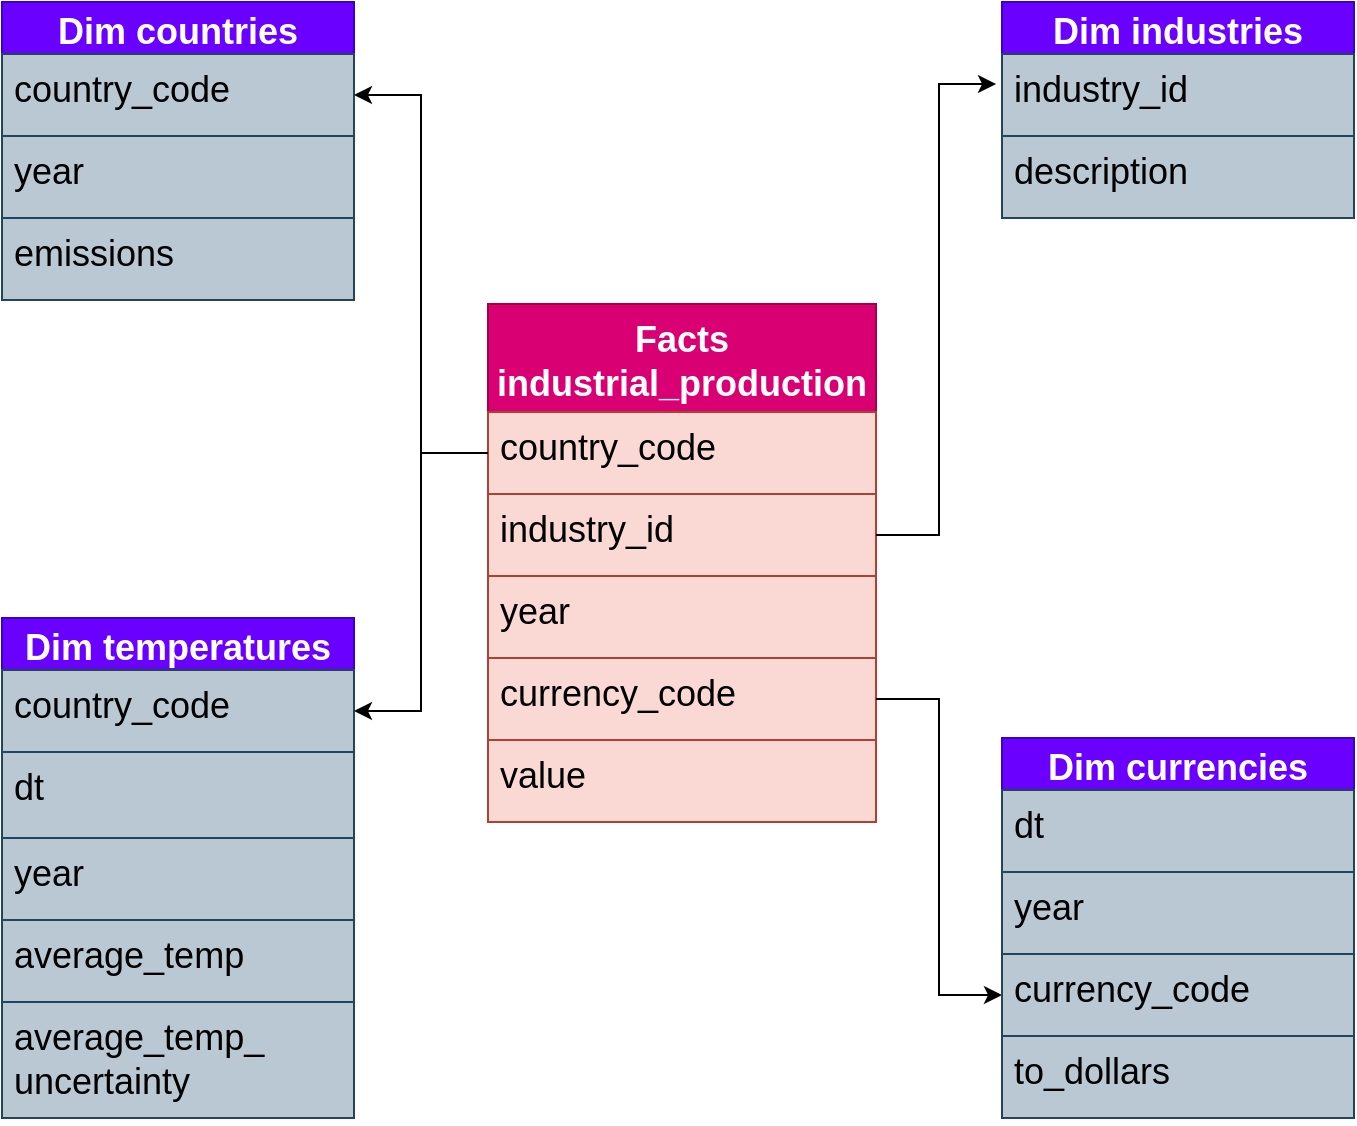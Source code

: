 <mxfile version="13.1.3">
    <diagram id="6hGFLwfOUW9BJ-s0fimq" name="Page-1">
        <mxGraphModel dx="1004" dy="771" grid="0" gridSize="10" guides="1" tooltips="1" connect="1" arrows="1" fold="1" page="1" pageScale="1" pageWidth="800" pageHeight="800" math="0" shadow="0">
            <root>
                <mxCell id="0"/>
                <mxCell id="1" parent="0"/>
                <mxCell id="31" value="" style="group" parent="1" vertex="1" connectable="0">
                    <mxGeometry x="303" y="271" width="194" height="249" as="geometry"/>
                </mxCell>
                <mxCell id="14" value="Facts&#10;industrial_production" style="swimlane;fontStyle=1;childLayout=stackLayout;horizontal=1;startSize=54;fillColor=#d80073;horizontalStack=0;resizeParent=1;resizeParentMax=0;resizeLast=0;collapsible=1;marginBottom=0;fontSize=18;fontFamily=Helvetica;strokeColor=#A50040;fontColor=#ffffff;" parent="31" vertex="1">
                    <mxGeometry width="194" height="177" as="geometry"/>
                </mxCell>
                <mxCell id="15" value="country_code" style="text;align=left;verticalAlign=top;spacingLeft=4;spacingRight=4;overflow=hidden;rotatable=0;points=[[0,0.5],[1,0.5]];portConstraint=eastwest;fontSize=18;fillColor=#fad9d5;strokeColor=#ae4132;fontColor=#000000;" parent="14" vertex="1">
                    <mxGeometry y="54" width="194" height="41" as="geometry"/>
                </mxCell>
                <mxCell id="16" value="industry_id" style="text;align=left;verticalAlign=top;spacingLeft=4;spacingRight=4;overflow=hidden;rotatable=0;points=[[0,0.5],[1,0.5]];portConstraint=eastwest;fontSize=18;fillColor=#fad9d5;strokeColor=#ae4132;fontColor=#000000;" parent="14" vertex="1">
                    <mxGeometry y="95" width="194" height="41" as="geometry"/>
                </mxCell>
                <mxCell id="17" value="year" style="text;align=left;verticalAlign=top;spacingLeft=4;spacingRight=4;overflow=hidden;rotatable=0;points=[[0,0.5],[1,0.5]];portConstraint=eastwest;fontSize=18;fillColor=#fad9d5;strokeColor=#ae4132;fontColor=#000000;" parent="14" vertex="1">
                    <mxGeometry y="136" width="194" height="41" as="geometry"/>
                </mxCell>
                <mxCell id="29" value="currency_code" style="text;align=left;verticalAlign=top;spacingLeft=4;spacingRight=4;overflow=hidden;rotatable=0;points=[[0,0.5],[1,0.5]];portConstraint=eastwest;fontSize=18;fillColor=#fad9d5;strokeColor=#ae4132;fontColor=#000000;" parent="31" vertex="1">
                    <mxGeometry y="177" width="194" height="41" as="geometry"/>
                </mxCell>
                <mxCell id="30" value="value" style="text;align=left;verticalAlign=top;spacingLeft=4;spacingRight=4;overflow=hidden;rotatable=0;points=[[0,0.5],[1,0.5]];portConstraint=eastwest;fontSize=18;fillColor=#fad9d5;strokeColor=#ae4132;fontColor=#000000;" parent="31" vertex="1">
                    <mxGeometry y="218" width="194" height="41" as="geometry"/>
                </mxCell>
                <mxCell id="32" value="Dim countries" style="swimlane;fontStyle=1;childLayout=stackLayout;horizontal=1;startSize=26;fillColor=#6a00ff;horizontalStack=0;resizeParent=1;resizeParentMax=0;resizeLast=0;collapsible=1;marginBottom=0;fontSize=18;fontFamily=Helvetica;strokeColor=#3700CC;fontColor=#ffffff;" parent="1" vertex="1">
                    <mxGeometry x="60" y="120" width="176" height="108" as="geometry"/>
                </mxCell>
                <mxCell id="33" value="country_code" style="text;align=left;verticalAlign=top;spacingLeft=4;spacingRight=4;overflow=hidden;rotatable=0;points=[[0,0.5],[1,0.5]];portConstraint=eastwest;fontSize=18;fillColor=#bac8d3;strokeColor=#23445d;fontColor=#000000;" parent="32" vertex="1">
                    <mxGeometry y="26" width="176" height="41" as="geometry"/>
                </mxCell>
                <mxCell id="34" value="year" style="text;align=left;verticalAlign=top;spacingLeft=4;spacingRight=4;overflow=hidden;rotatable=0;points=[[0,0.5],[1,0.5]];portConstraint=eastwest;fontSize=18;fillColor=#bac8d3;strokeColor=#23445d;fontColor=#000000;" parent="32" vertex="1">
                    <mxGeometry y="67" width="176" height="41" as="geometry"/>
                </mxCell>
                <mxCell id="42" value="emissions" style="text;align=left;verticalAlign=top;spacingLeft=4;spacingRight=4;overflow=hidden;rotatable=0;points=[[0,0.5],[1,0.5]];portConstraint=eastwest;fontSize=18;fillColor=#bac8d3;strokeColor=#23445d;fontColor=#000000;" parent="1" vertex="1">
                    <mxGeometry x="60" y="228" width="176" height="41" as="geometry"/>
                </mxCell>
                <mxCell id="44" value="Dim temperatures" style="swimlane;fontStyle=1;childLayout=stackLayout;horizontal=1;startSize=26;fillColor=#6a00ff;horizontalStack=0;resizeParent=1;resizeParentMax=0;resizeLast=0;collapsible=1;marginBottom=0;fontSize=18;fontFamily=Helvetica;strokeColor=#3700CC;fontColor=#ffffff;" parent="1" vertex="1">
                    <mxGeometry x="60" y="428" width="176" height="151" as="geometry"/>
                </mxCell>
                <mxCell id="45" value="country_code" style="text;align=left;verticalAlign=top;spacingLeft=4;spacingRight=4;overflow=hidden;rotatable=0;points=[[0,0.5],[1,0.5]];portConstraint=eastwest;fontSize=18;fillColor=#bac8d3;strokeColor=#23445d;fontColor=#000000;" parent="44" vertex="1">
                    <mxGeometry y="26" width="176" height="41" as="geometry"/>
                </mxCell>
                <mxCell id="46" value="dt" style="text;align=left;verticalAlign=top;spacingLeft=4;spacingRight=4;overflow=hidden;rotatable=0;points=[[0,0.5],[1,0.5]];portConstraint=eastwest;fontSize=18;fillColor=#bac8d3;strokeColor=#23445d;fontColor=#000000;" parent="44" vertex="1">
                    <mxGeometry y="67" width="176" height="43" as="geometry"/>
                </mxCell>
                <mxCell id="47" value="year" style="text;align=left;verticalAlign=top;spacingLeft=4;spacingRight=4;overflow=hidden;rotatable=0;points=[[0,0.5],[1,0.5]];portConstraint=eastwest;fontSize=18;fillColor=#bac8d3;strokeColor=#23445d;fontColor=#000000;" parent="44" vertex="1">
                    <mxGeometry y="110" width="176" height="41" as="geometry"/>
                </mxCell>
                <mxCell id="49" value="average_temp" style="text;align=left;verticalAlign=top;spacingLeft=4;spacingRight=4;overflow=hidden;rotatable=0;points=[[0,0.5],[1,0.5]];portConstraint=eastwest;fontSize=18;fillColor=#bac8d3;strokeColor=#23445d;fontColor=#000000;" parent="1" vertex="1">
                    <mxGeometry x="60" y="579" width="176" height="41" as="geometry"/>
                </mxCell>
                <mxCell id="50" value="average_temp_&#10;uncertainty" style="text;align=left;verticalAlign=top;spacingLeft=4;spacingRight=4;overflow=hidden;rotatable=0;points=[[0,0.5],[1,0.5]];portConstraint=eastwest;fontSize=18;fillColor=#bac8d3;strokeColor=#23445d;fontColor=#000000;" parent="1" vertex="1">
                    <mxGeometry x="60" y="620" width="176" height="58" as="geometry"/>
                </mxCell>
                <mxCell id="54" value="to_dollars" style="text;align=left;verticalAlign=top;spacingLeft=4;spacingRight=4;overflow=hidden;rotatable=0;points=[[0,0.5],[1,0.5]];portConstraint=eastwest;fontSize=18;fillColor=#bac8d3;strokeColor=#23445d;fontColor=#000000;" parent="1" vertex="1">
                    <mxGeometry x="560" y="637" width="176" height="41" as="geometry"/>
                </mxCell>
                <mxCell id="57" style="edgeStyle=orthogonalEdgeStyle;rounded=0;orthogonalLoop=1;jettySize=auto;html=1;entryX=1;entryY=0.5;entryDx=0;entryDy=0;" edge="1" parent="1" source="15" target="33">
                    <mxGeometry relative="1" as="geometry"/>
                </mxCell>
                <mxCell id="58" style="edgeStyle=orthogonalEdgeStyle;rounded=0;orthogonalLoop=1;jettySize=auto;html=1;entryX=1;entryY=0.5;entryDx=0;entryDy=0;" edge="1" parent="1" source="15" target="45">
                    <mxGeometry relative="1" as="geometry"/>
                </mxCell>
                <mxCell id="59" style="edgeStyle=orthogonalEdgeStyle;rounded=0;orthogonalLoop=1;jettySize=auto;html=1;entryX=0;entryY=0.5;entryDx=0;entryDy=0;" edge="1" parent="1" source="29" target="39">
                    <mxGeometry relative="1" as="geometry"/>
                </mxCell>
                <mxCell id="60" style="edgeStyle=orthogonalEdgeStyle;rounded=0;orthogonalLoop=1;jettySize=auto;html=1;entryX=-0.017;entryY=0.366;entryDx=0;entryDy=0;entryPerimeter=0;" edge="1" parent="1" source="16" target="52">
                    <mxGeometry relative="1" as="geometry"/>
                </mxCell>
                <mxCell id="37" value="Dim currencies" style="swimlane;fontStyle=1;childLayout=stackLayout;horizontal=1;startSize=26;fillColor=#6a00ff;horizontalStack=0;resizeParent=1;resizeParentMax=0;resizeLast=0;collapsible=1;marginBottom=0;fontSize=18;fontFamily=Helvetica;strokeColor=#3700CC;fontColor=#ffffff;" parent="1" vertex="1">
                    <mxGeometry x="560" y="488" width="176" height="149" as="geometry"/>
                </mxCell>
                <mxCell id="38" value="dt" style="text;align=left;verticalAlign=top;spacingLeft=4;spacingRight=4;overflow=hidden;rotatable=0;points=[[0,0.5],[1,0.5]];portConstraint=eastwest;fontSize=18;fillColor=#bac8d3;strokeColor=#23445d;fontColor=#000000;" parent="37" vertex="1">
                    <mxGeometry y="26" width="176" height="41" as="geometry"/>
                </mxCell>
                <mxCell id="40" value="year" style="text;align=left;verticalAlign=top;spacingLeft=4;spacingRight=4;overflow=hidden;rotatable=0;points=[[0,0.5],[1,0.5]];portConstraint=eastwest;fontSize=18;fillColor=#bac8d3;strokeColor=#23445d;fontColor=#000000;" parent="37" vertex="1">
                    <mxGeometry y="67" width="176" height="41" as="geometry"/>
                </mxCell>
                <mxCell id="39" value="currency_code&#10;" style="text;align=left;verticalAlign=top;spacingLeft=4;spacingRight=4;overflow=hidden;rotatable=0;points=[[0,0.5],[1,0.5]];portConstraint=eastwest;fontSize=18;fillColor=#bac8d3;strokeColor=#23445d;fontColor=#000000;" parent="37" vertex="1">
                    <mxGeometry y="108" width="176" height="41" as="geometry"/>
                </mxCell>
                <mxCell id="51" value="Dim industries" style="swimlane;fontStyle=1;childLayout=stackLayout;horizontal=1;startSize=26;fillColor=#6a00ff;horizontalStack=0;resizeParent=1;resizeParentMax=0;resizeLast=0;collapsible=1;marginBottom=0;fontSize=18;fontFamily=Helvetica;strokeColor=#3700CC;fontColor=#ffffff;" parent="1" vertex="1">
                    <mxGeometry x="560" y="120" width="176" height="108" as="geometry"/>
                </mxCell>
                <mxCell id="52" value="industry_id" style="text;align=left;verticalAlign=top;spacingLeft=4;spacingRight=4;overflow=hidden;rotatable=0;points=[[0,0.5],[1,0.5]];portConstraint=eastwest;fontSize=18;fillColor=#bac8d3;strokeColor=#23445d;fontColor=#000000;" parent="51" vertex="1">
                    <mxGeometry y="26" width="176" height="41" as="geometry"/>
                </mxCell>
                <mxCell id="53" value="description" style="text;align=left;verticalAlign=top;spacingLeft=4;spacingRight=4;overflow=hidden;rotatable=0;points=[[0,0.5],[1,0.5]];portConstraint=eastwest;fontSize=18;fillColor=#bac8d3;strokeColor=#23445d;fontColor=#000000;" parent="51" vertex="1">
                    <mxGeometry y="67" width="176" height="41" as="geometry"/>
                </mxCell>
            </root>
        </mxGraphModel>
    </diagram>
</mxfile>